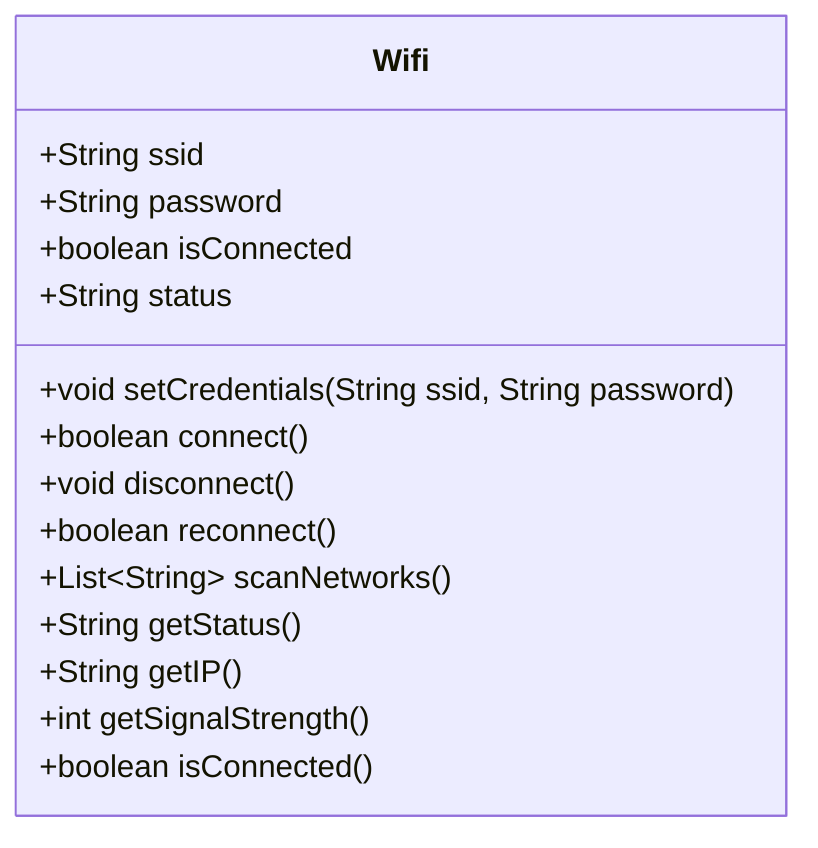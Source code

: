 classDiagram
    class Wifi{
        +String ssid
        +String password
        +boolean isConnected
        +String status
        +void setCredentials(String ssid, String password)
        +boolean connect()
        +void disconnect()
        +boolean reconnect()
        +List~String~ scanNetworks()
        +String getStatus()
        +String getIP()
        +int getSignalStrength()
        +boolean isConnected()
    }